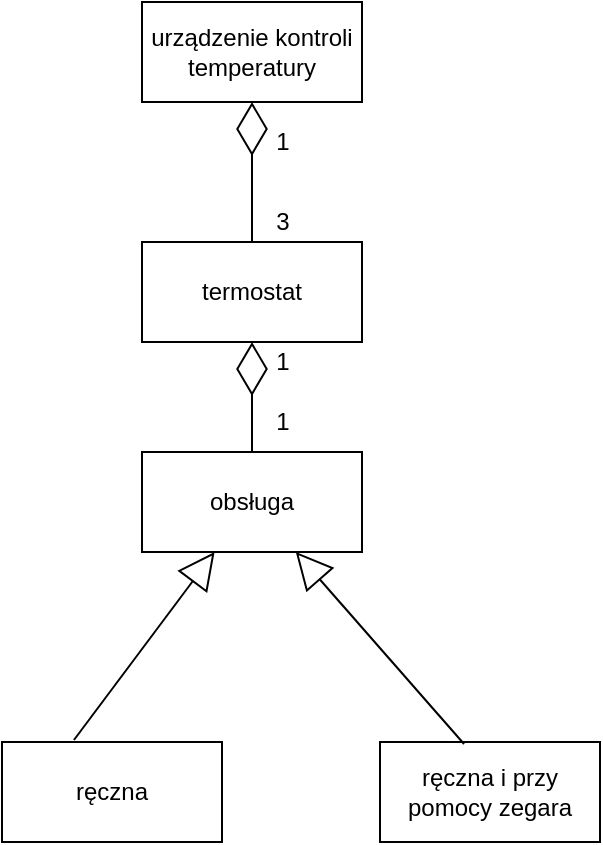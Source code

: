 <mxfile version="23.1.6" type="device">
  <diagram name="Strona-1" id="qy1Jm_Iqj7MS-9nRdHLV">
    <mxGraphModel dx="1434" dy="746" grid="1" gridSize="10" guides="1" tooltips="1" connect="1" arrows="1" fold="1" page="1" pageScale="1" pageWidth="827" pageHeight="1169" math="0" shadow="0">
      <root>
        <mxCell id="0" />
        <mxCell id="1" parent="0" />
        <mxCell id="OxWq2e9dRvpqX101Ur8p-1" value="urządzenie kontroli temperatury" style="html=1;whiteSpace=wrap;" parent="1" vertex="1">
          <mxGeometry x="334" y="140" width="110" height="50" as="geometry" />
        </mxCell>
        <mxCell id="OxWq2e9dRvpqX101Ur8p-2" value="termostat" style="html=1;whiteSpace=wrap;" parent="1" vertex="1">
          <mxGeometry x="334" y="260" width="110" height="50" as="geometry" />
        </mxCell>
        <mxCell id="OxWq2e9dRvpqX101Ur8p-3" value="obsługa" style="html=1;whiteSpace=wrap;" parent="1" vertex="1">
          <mxGeometry x="334" y="365" width="110" height="50" as="geometry" />
        </mxCell>
        <mxCell id="OxWq2e9dRvpqX101Ur8p-4" value="" style="endArrow=diamondThin;endFill=0;endSize=24;html=1;rounded=0;fontSize=12;" parent="1" source="OxWq2e9dRvpqX101Ur8p-2" target="OxWq2e9dRvpqX101Ur8p-1" edge="1">
          <mxGeometry width="160" relative="1" as="geometry">
            <mxPoint x="384" y="240" as="sourcePoint" />
            <mxPoint x="544" y="240" as="targetPoint" />
          </mxGeometry>
        </mxCell>
        <mxCell id="OxWq2e9dRvpqX101Ur8p-10" value="1" style="edgeLabel;html=1;align=center;verticalAlign=middle;resizable=0;points=[];fontSize=12;" parent="OxWq2e9dRvpqX101Ur8p-4" vertex="1" connectable="0">
          <mxGeometry x="0.314" y="-3" relative="1" as="geometry">
            <mxPoint x="12" y="-4" as="offset" />
          </mxGeometry>
        </mxCell>
        <mxCell id="OxWq2e9dRvpqX101Ur8p-11" value="3" style="edgeLabel;html=1;align=center;verticalAlign=middle;resizable=0;points=[];fontSize=12;" parent="OxWq2e9dRvpqX101Ur8p-4" vertex="1" connectable="0">
          <mxGeometry x="-0.4" relative="1" as="geometry">
            <mxPoint x="15" y="11" as="offset" />
          </mxGeometry>
        </mxCell>
        <mxCell id="OxWq2e9dRvpqX101Ur8p-5" value="" style="endArrow=diamondThin;endFill=0;endSize=24;html=1;rounded=0;fontSize=12;" parent="1" source="OxWq2e9dRvpqX101Ur8p-3" target="OxWq2e9dRvpqX101Ur8p-2" edge="1">
          <mxGeometry width="160" relative="1" as="geometry">
            <mxPoint x="534" y="380" as="sourcePoint" />
            <mxPoint x="534" y="310" as="targetPoint" />
          </mxGeometry>
        </mxCell>
        <mxCell id="OxWq2e9dRvpqX101Ur8p-12" value="1" style="edgeLabel;html=1;align=center;verticalAlign=middle;resizable=0;points=[];fontSize=12;" parent="OxWq2e9dRvpqX101Ur8p-5" vertex="1" connectable="0">
          <mxGeometry x="0.273" y="-1" relative="1" as="geometry">
            <mxPoint x="14" y="-10" as="offset" />
          </mxGeometry>
        </mxCell>
        <mxCell id="OxWq2e9dRvpqX101Ur8p-13" value="1" style="edgeLabel;html=1;align=center;verticalAlign=middle;resizable=0;points=[];fontSize=12;" parent="OxWq2e9dRvpqX101Ur8p-5" vertex="1" connectable="0">
          <mxGeometry x="0.309" relative="1" as="geometry">
            <mxPoint x="15" y="21" as="offset" />
          </mxGeometry>
        </mxCell>
        <mxCell id="OxWq2e9dRvpqX101Ur8p-6" value="ręczna" style="html=1;whiteSpace=wrap;" parent="1" vertex="1">
          <mxGeometry x="264" y="510" width="110" height="50" as="geometry" />
        </mxCell>
        <mxCell id="OxWq2e9dRvpqX101Ur8p-7" value="ręczna i przy pomocy zegara" style="html=1;whiteSpace=wrap;" parent="1" vertex="1">
          <mxGeometry x="453" y="510" width="110" height="50" as="geometry" />
        </mxCell>
        <mxCell id="OxWq2e9dRvpqX101Ur8p-8" value="" style="endArrow=block;endSize=16;endFill=0;html=1;rounded=0;exitX=0.327;exitY=-0.02;exitDx=0;exitDy=0;exitPerimeter=0;" parent="1" source="OxWq2e9dRvpqX101Ur8p-6" target="OxWq2e9dRvpqX101Ur8p-3" edge="1">
          <mxGeometry width="160" relative="1" as="geometry">
            <mxPoint x="279.5" y="485" as="sourcePoint" />
            <mxPoint x="358.5" y="430" as="targetPoint" />
          </mxGeometry>
        </mxCell>
        <mxCell id="OxWq2e9dRvpqX101Ur8p-9" value="" style="endArrow=block;endSize=16;endFill=0;html=1;rounded=0;exitX=0.382;exitY=0.02;exitDx=0;exitDy=0;exitPerimeter=0;" parent="1" source="OxWq2e9dRvpqX101Ur8p-7" target="OxWq2e9dRvpqX101Ur8p-3" edge="1">
          <mxGeometry width="160" relative="1" as="geometry">
            <mxPoint x="444" y="480" as="sourcePoint" />
            <mxPoint x="523" y="425" as="targetPoint" />
          </mxGeometry>
        </mxCell>
      </root>
    </mxGraphModel>
  </diagram>
</mxfile>
